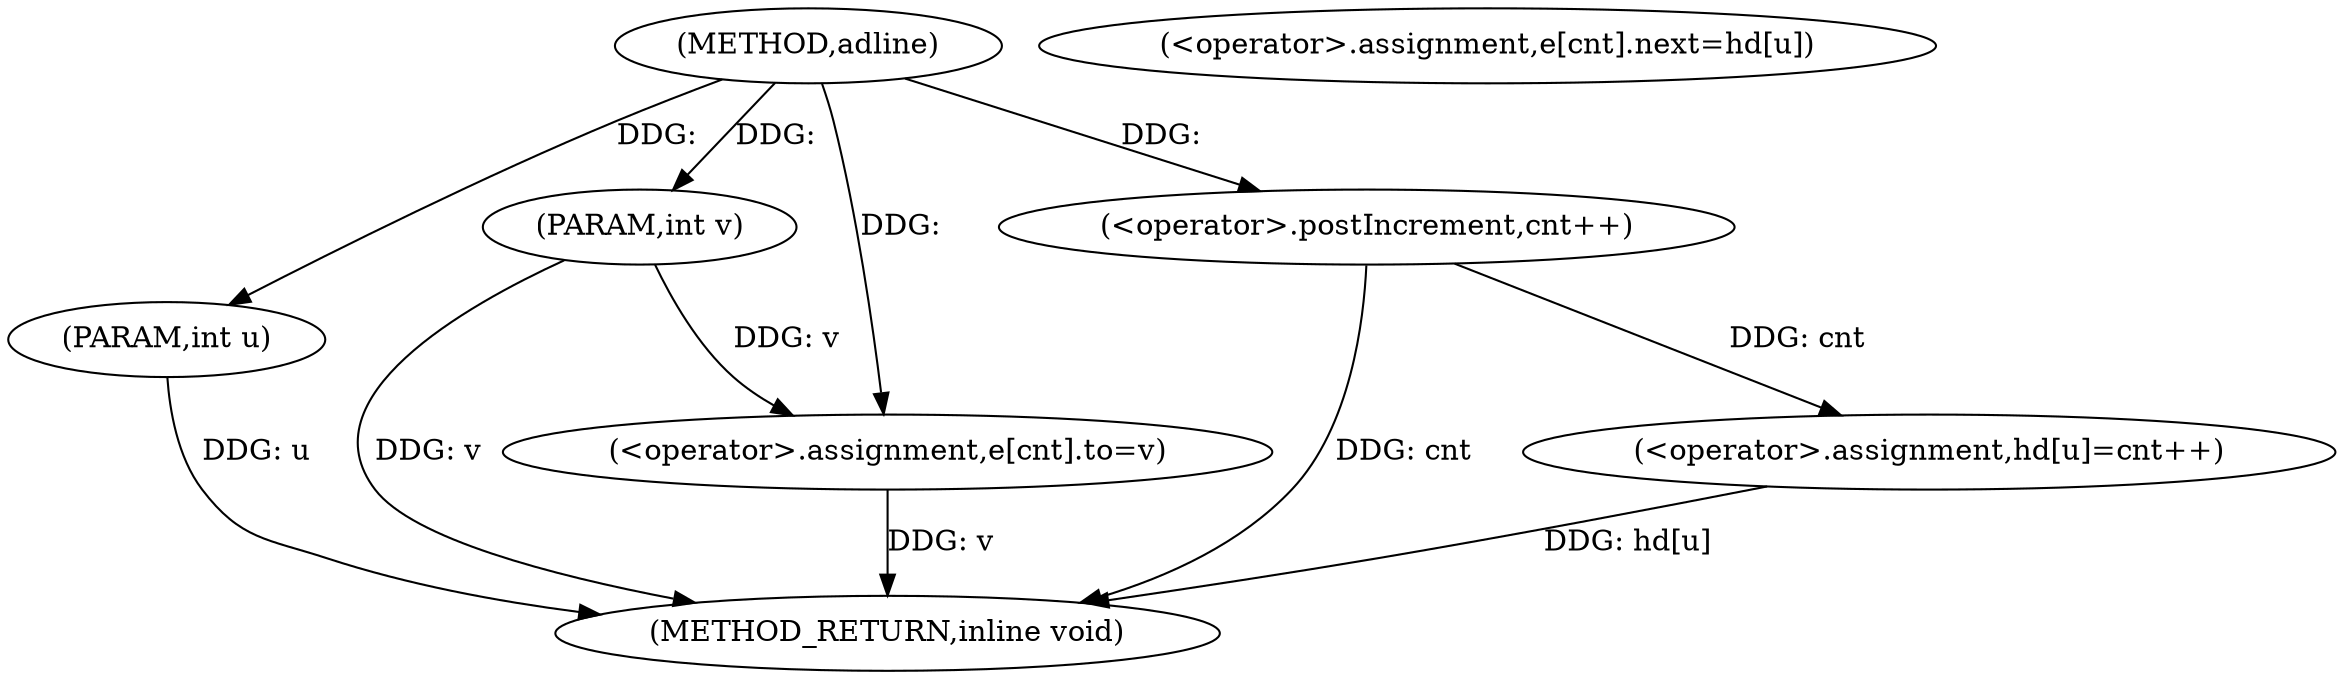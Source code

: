 digraph "adline" {  
"1000182" [label = "(METHOD,adline)" ]
"1000208" [label = "(METHOD_RETURN,inline void)" ]
"1000183" [label = "(PARAM,int u)" ]
"1000184" [label = "(PARAM,int v)" ]
"1000186" [label = "(<operator>.assignment,e[cnt].to=v)" ]
"1000193" [label = "(<operator>.assignment,e[cnt].next=hd[u])" ]
"1000202" [label = "(<operator>.assignment,hd[u]=cnt++)" ]
"1000206" [label = "(<operator>.postIncrement,cnt++)" ]
  "1000183" -> "1000208"  [ label = "DDG: u"] 
  "1000184" -> "1000208"  [ label = "DDG: v"] 
  "1000186" -> "1000208"  [ label = "DDG: v"] 
  "1000202" -> "1000208"  [ label = "DDG: hd[u]"] 
  "1000206" -> "1000208"  [ label = "DDG: cnt"] 
  "1000182" -> "1000183"  [ label = "DDG: "] 
  "1000182" -> "1000184"  [ label = "DDG: "] 
  "1000184" -> "1000186"  [ label = "DDG: v"] 
  "1000182" -> "1000186"  [ label = "DDG: "] 
  "1000206" -> "1000202"  [ label = "DDG: cnt"] 
  "1000182" -> "1000206"  [ label = "DDG: "] 
}
